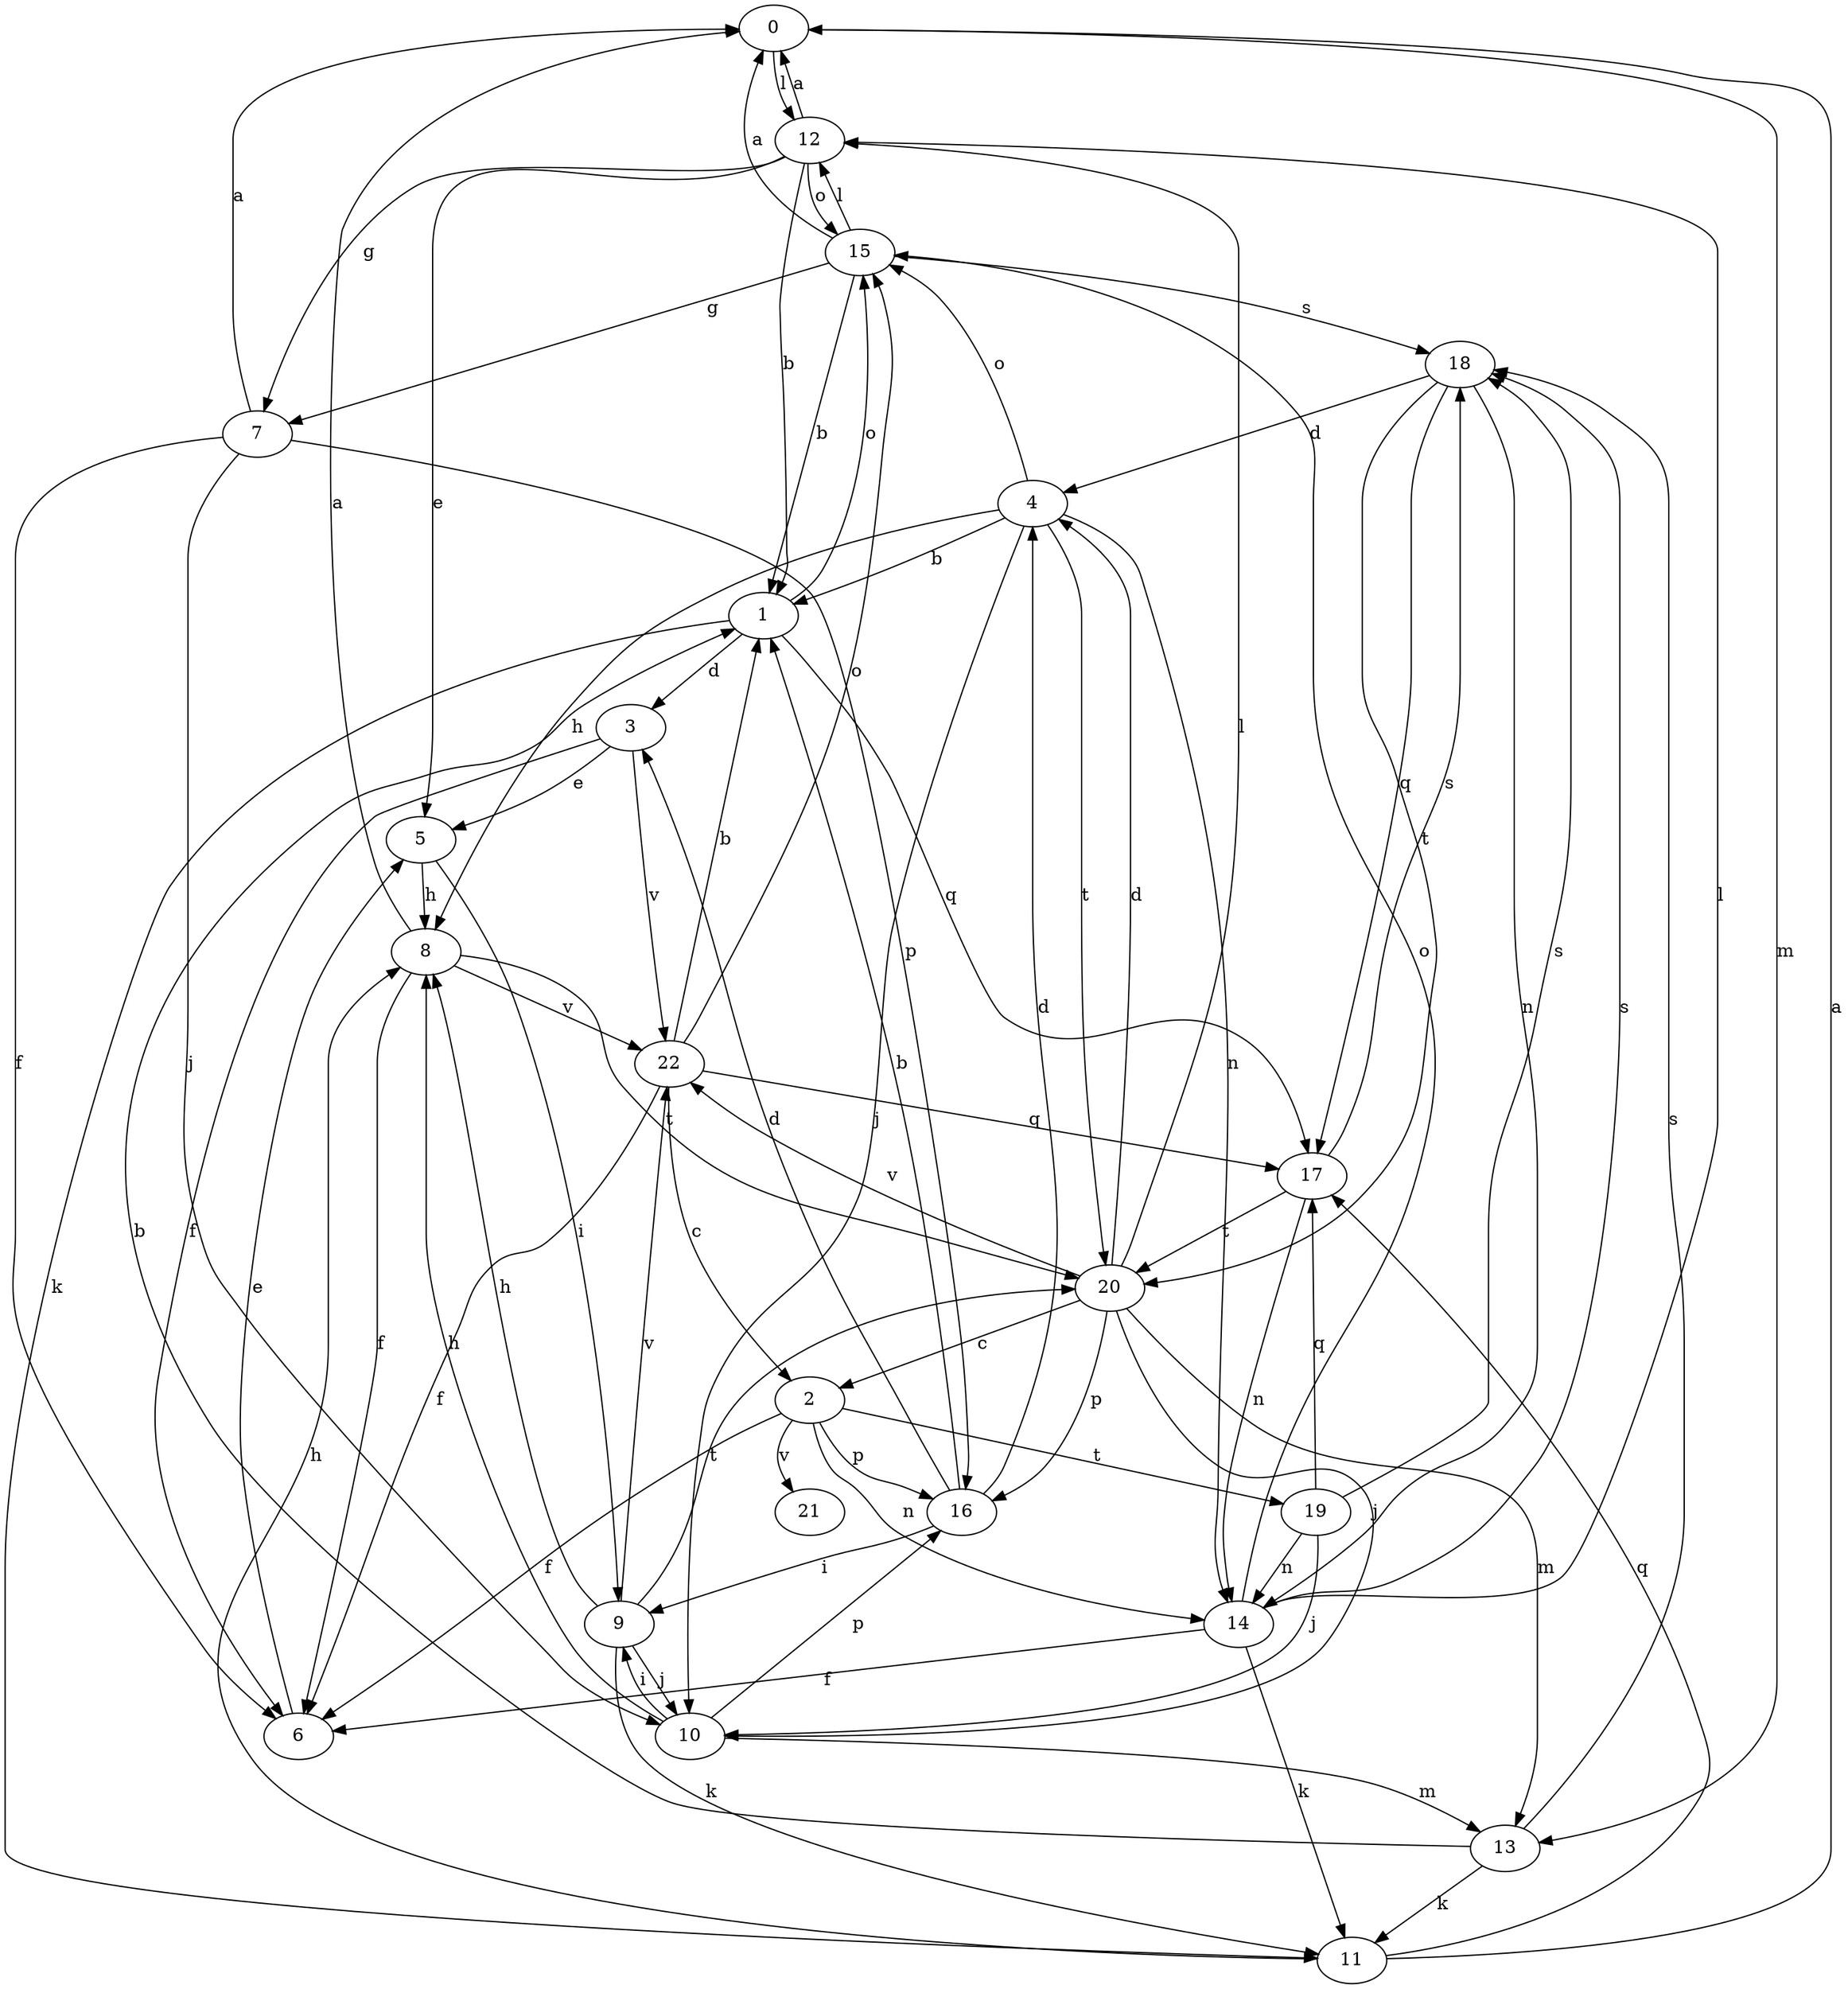 strict digraph  {
0;
1;
2;
3;
4;
5;
6;
7;
8;
9;
10;
11;
12;
13;
14;
15;
16;
17;
18;
19;
20;
21;
22;
0 -> 12  [label=l];
0 -> 13  [label=m];
1 -> 3  [label=d];
1 -> 11  [label=k];
1 -> 15  [label=o];
1 -> 17  [label=q];
2 -> 6  [label=f];
2 -> 14  [label=n];
2 -> 16  [label=p];
2 -> 19  [label=t];
2 -> 21  [label=v];
3 -> 5  [label=e];
3 -> 6  [label=f];
3 -> 22  [label=v];
4 -> 1  [label=b];
4 -> 8  [label=h];
4 -> 10  [label=j];
4 -> 14  [label=n];
4 -> 15  [label=o];
4 -> 20  [label=t];
5 -> 8  [label=h];
5 -> 9  [label=i];
6 -> 5  [label=e];
7 -> 0  [label=a];
7 -> 6  [label=f];
7 -> 10  [label=j];
7 -> 16  [label=p];
8 -> 0  [label=a];
8 -> 6  [label=f];
8 -> 20  [label=t];
8 -> 22  [label=v];
9 -> 8  [label=h];
9 -> 10  [label=j];
9 -> 11  [label=k];
9 -> 20  [label=t];
9 -> 22  [label=v];
10 -> 8  [label=h];
10 -> 9  [label=i];
10 -> 13  [label=m];
10 -> 16  [label=p];
11 -> 0  [label=a];
11 -> 8  [label=h];
11 -> 17  [label=q];
12 -> 0  [label=a];
12 -> 1  [label=b];
12 -> 5  [label=e];
12 -> 7  [label=g];
12 -> 15  [label=o];
13 -> 1  [label=b];
13 -> 11  [label=k];
13 -> 18  [label=s];
14 -> 6  [label=f];
14 -> 11  [label=k];
14 -> 12  [label=l];
14 -> 15  [label=o];
14 -> 18  [label=s];
15 -> 0  [label=a];
15 -> 1  [label=b];
15 -> 7  [label=g];
15 -> 12  [label=l];
15 -> 18  [label=s];
16 -> 1  [label=b];
16 -> 3  [label=d];
16 -> 4  [label=d];
16 -> 9  [label=i];
17 -> 14  [label=n];
17 -> 18  [label=s];
17 -> 20  [label=t];
18 -> 4  [label=d];
18 -> 14  [label=n];
18 -> 17  [label=q];
18 -> 20  [label=t];
19 -> 10  [label=j];
19 -> 14  [label=n];
19 -> 17  [label=q];
19 -> 18  [label=s];
20 -> 2  [label=c];
20 -> 4  [label=d];
20 -> 10  [label=j];
20 -> 12  [label=l];
20 -> 13  [label=m];
20 -> 16  [label=p];
20 -> 22  [label=v];
22 -> 1  [label=b];
22 -> 2  [label=c];
22 -> 6  [label=f];
22 -> 15  [label=o];
22 -> 17  [label=q];
}
